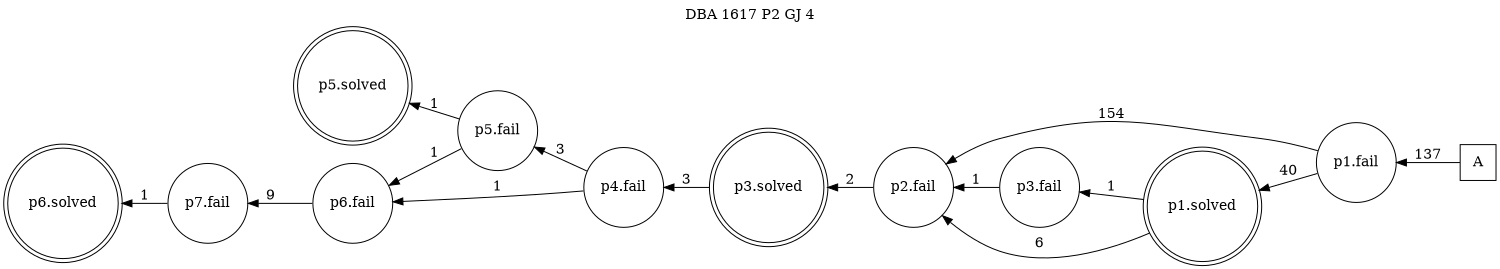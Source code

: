 digraph DBA_1617_P2_GJ_4 {
labelloc="tl"
label= " DBA 1617 P2 GJ 4 "
rankdir="RL";
graph [ size=" 10 , 10 !"]

"A" [shape="square" label="A"]
"p1.fail" [shape="circle" label="p1.fail"]
"p2.fail" [shape="circle" label="p2.fail"]
"p1.solved" [shape="doublecircle" label="p1.solved"]
"p3.fail" [shape="circle" label="p3.fail"]
"p3.solved" [shape="doublecircle" label="p3.solved"]
"p4.fail" [shape="circle" label="p4.fail"]
"p5.fail" [shape="circle" label="p5.fail"]
"p6.fail" [shape="circle" label="p6.fail"]
"p7.fail" [shape="circle" label="p7.fail"]
"p5.solved" [shape="doublecircle" label="p5.solved"]
"p6.solved" [shape="doublecircle" label="p6.solved"]
"A" -> "p1.fail" [ label=137]
"p1.fail" -> "p2.fail" [ label=154]
"p1.fail" -> "p1.solved" [ label=40]
"p2.fail" -> "p3.solved" [ label=2]
"p1.solved" -> "p2.fail" [ label=6]
"p1.solved" -> "p3.fail" [ label=1]
"p3.fail" -> "p2.fail" [ label=1]
"p3.solved" -> "p4.fail" [ label=3]
"p4.fail" -> "p5.fail" [ label=3]
"p4.fail" -> "p6.fail" [ label=1]
"p5.fail" -> "p6.fail" [ label=1]
"p5.fail" -> "p5.solved" [ label=1]
"p6.fail" -> "p7.fail" [ label=9]
"p7.fail" -> "p6.solved" [ label=1]
}
